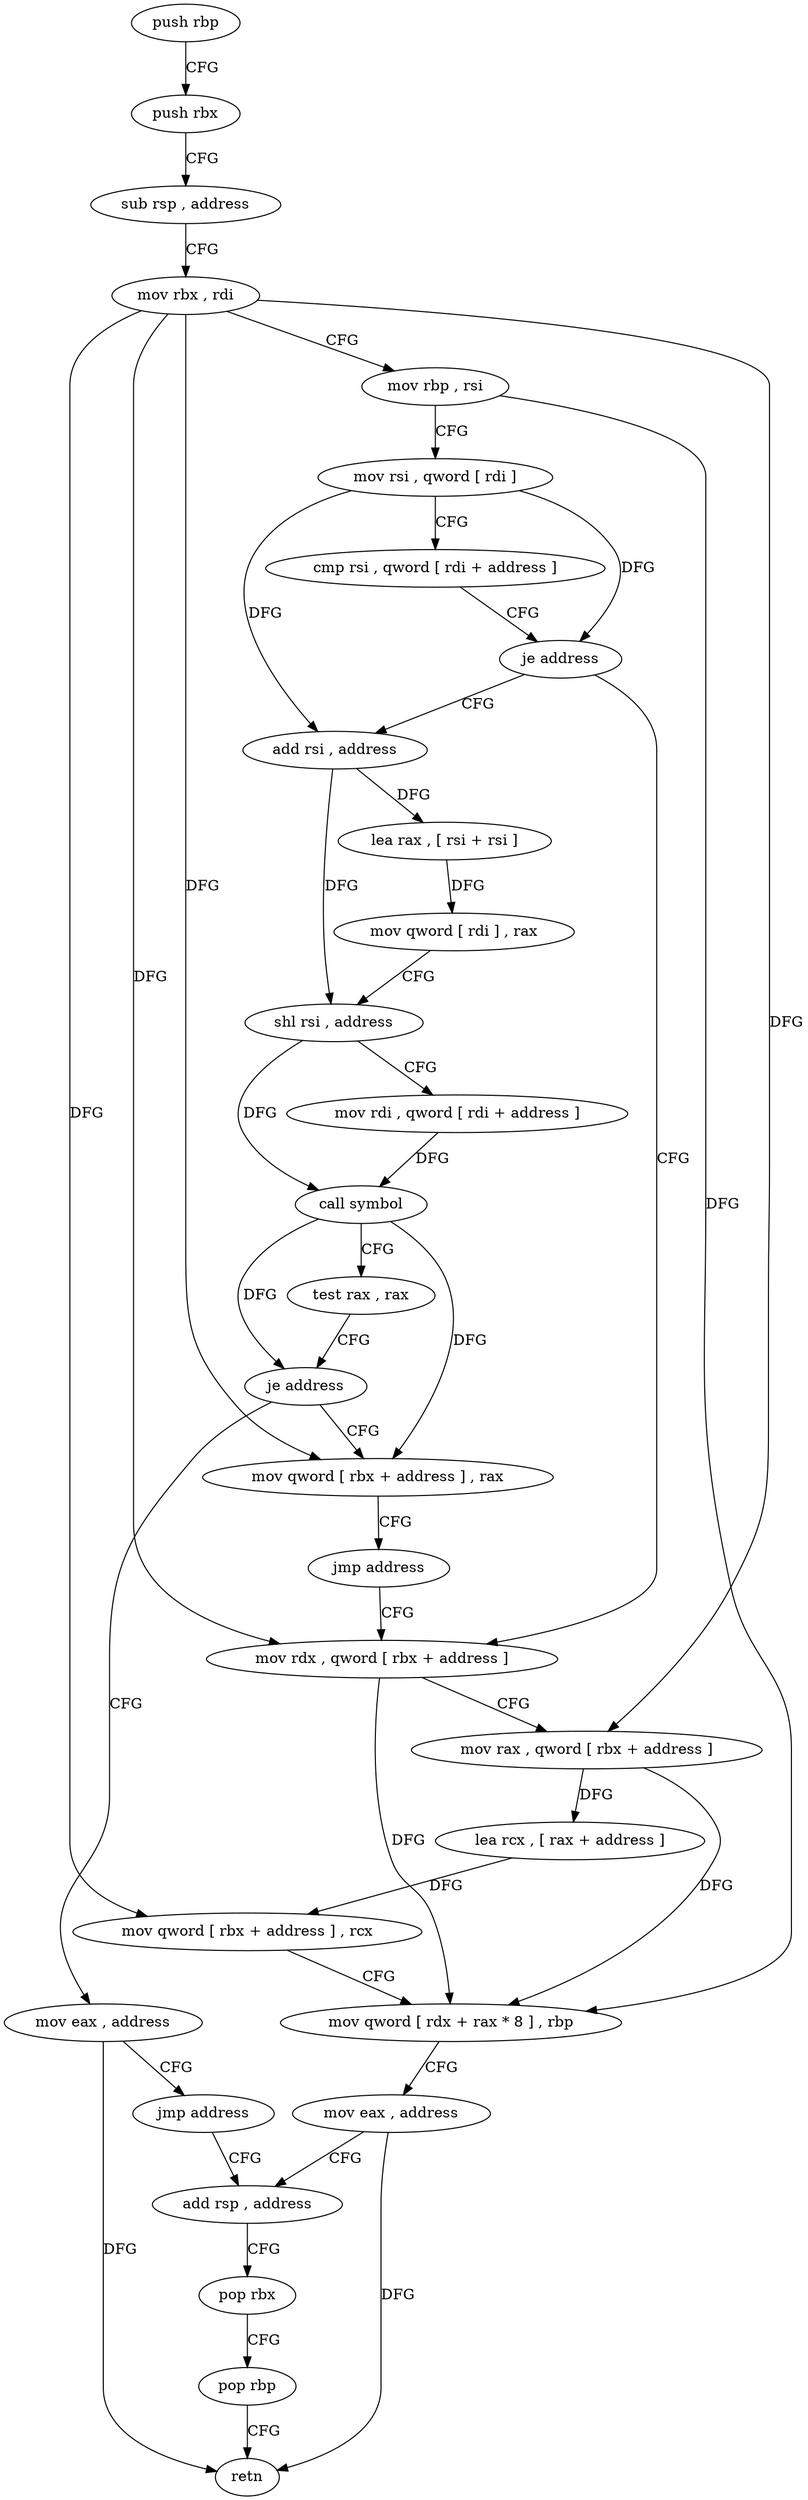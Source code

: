 digraph "func" {
"4321303" [label = "push rbp" ]
"4321304" [label = "push rbx" ]
"4321305" [label = "sub rsp , address" ]
"4321309" [label = "mov rbx , rdi" ]
"4321312" [label = "mov rbp , rsi" ]
"4321315" [label = "mov rsi , qword [ rdi ]" ]
"4321318" [label = "cmp rsi , qword [ rdi + address ]" ]
"4321322" [label = "je address" ]
"4321356" [label = "add rsi , address" ]
"4321324" [label = "mov rdx , qword [ rbx + address ]" ]
"4321360" [label = "lea rax , [ rsi + rsi ]" ]
"4321364" [label = "mov qword [ rdi ] , rax" ]
"4321367" [label = "shl rsi , address" ]
"4321371" [label = "mov rdi , qword [ rdi + address ]" ]
"4321375" [label = "call symbol" ]
"4321380" [label = "test rax , rax" ]
"4321383" [label = "je address" ]
"4321391" [label = "mov eax , address" ]
"4321385" [label = "mov qword [ rbx + address ] , rax" ]
"4321328" [label = "mov rax , qword [ rbx + address ]" ]
"4321332" [label = "lea rcx , [ rax + address ]" ]
"4321336" [label = "mov qword [ rbx + address ] , rcx" ]
"4321340" [label = "mov qword [ rdx + rax * 8 ] , rbp" ]
"4321344" [label = "mov eax , address" ]
"4321349" [label = "add rsp , address" ]
"4321396" [label = "jmp address" ]
"4321389" [label = "jmp address" ]
"4321353" [label = "pop rbx" ]
"4321354" [label = "pop rbp" ]
"4321355" [label = "retn" ]
"4321303" -> "4321304" [ label = "CFG" ]
"4321304" -> "4321305" [ label = "CFG" ]
"4321305" -> "4321309" [ label = "CFG" ]
"4321309" -> "4321312" [ label = "CFG" ]
"4321309" -> "4321324" [ label = "DFG" ]
"4321309" -> "4321328" [ label = "DFG" ]
"4321309" -> "4321336" [ label = "DFG" ]
"4321309" -> "4321385" [ label = "DFG" ]
"4321312" -> "4321315" [ label = "CFG" ]
"4321312" -> "4321340" [ label = "DFG" ]
"4321315" -> "4321318" [ label = "CFG" ]
"4321315" -> "4321322" [ label = "DFG" ]
"4321315" -> "4321356" [ label = "DFG" ]
"4321318" -> "4321322" [ label = "CFG" ]
"4321322" -> "4321356" [ label = "CFG" ]
"4321322" -> "4321324" [ label = "CFG" ]
"4321356" -> "4321360" [ label = "DFG" ]
"4321356" -> "4321367" [ label = "DFG" ]
"4321324" -> "4321328" [ label = "CFG" ]
"4321324" -> "4321340" [ label = "DFG" ]
"4321360" -> "4321364" [ label = "DFG" ]
"4321364" -> "4321367" [ label = "CFG" ]
"4321367" -> "4321371" [ label = "CFG" ]
"4321367" -> "4321375" [ label = "DFG" ]
"4321371" -> "4321375" [ label = "DFG" ]
"4321375" -> "4321380" [ label = "CFG" ]
"4321375" -> "4321383" [ label = "DFG" ]
"4321375" -> "4321385" [ label = "DFG" ]
"4321380" -> "4321383" [ label = "CFG" ]
"4321383" -> "4321391" [ label = "CFG" ]
"4321383" -> "4321385" [ label = "CFG" ]
"4321391" -> "4321396" [ label = "CFG" ]
"4321391" -> "4321355" [ label = "DFG" ]
"4321385" -> "4321389" [ label = "CFG" ]
"4321328" -> "4321332" [ label = "DFG" ]
"4321328" -> "4321340" [ label = "DFG" ]
"4321332" -> "4321336" [ label = "DFG" ]
"4321336" -> "4321340" [ label = "CFG" ]
"4321340" -> "4321344" [ label = "CFG" ]
"4321344" -> "4321349" [ label = "CFG" ]
"4321344" -> "4321355" [ label = "DFG" ]
"4321349" -> "4321353" [ label = "CFG" ]
"4321396" -> "4321349" [ label = "CFG" ]
"4321389" -> "4321324" [ label = "CFG" ]
"4321353" -> "4321354" [ label = "CFG" ]
"4321354" -> "4321355" [ label = "CFG" ]
}
